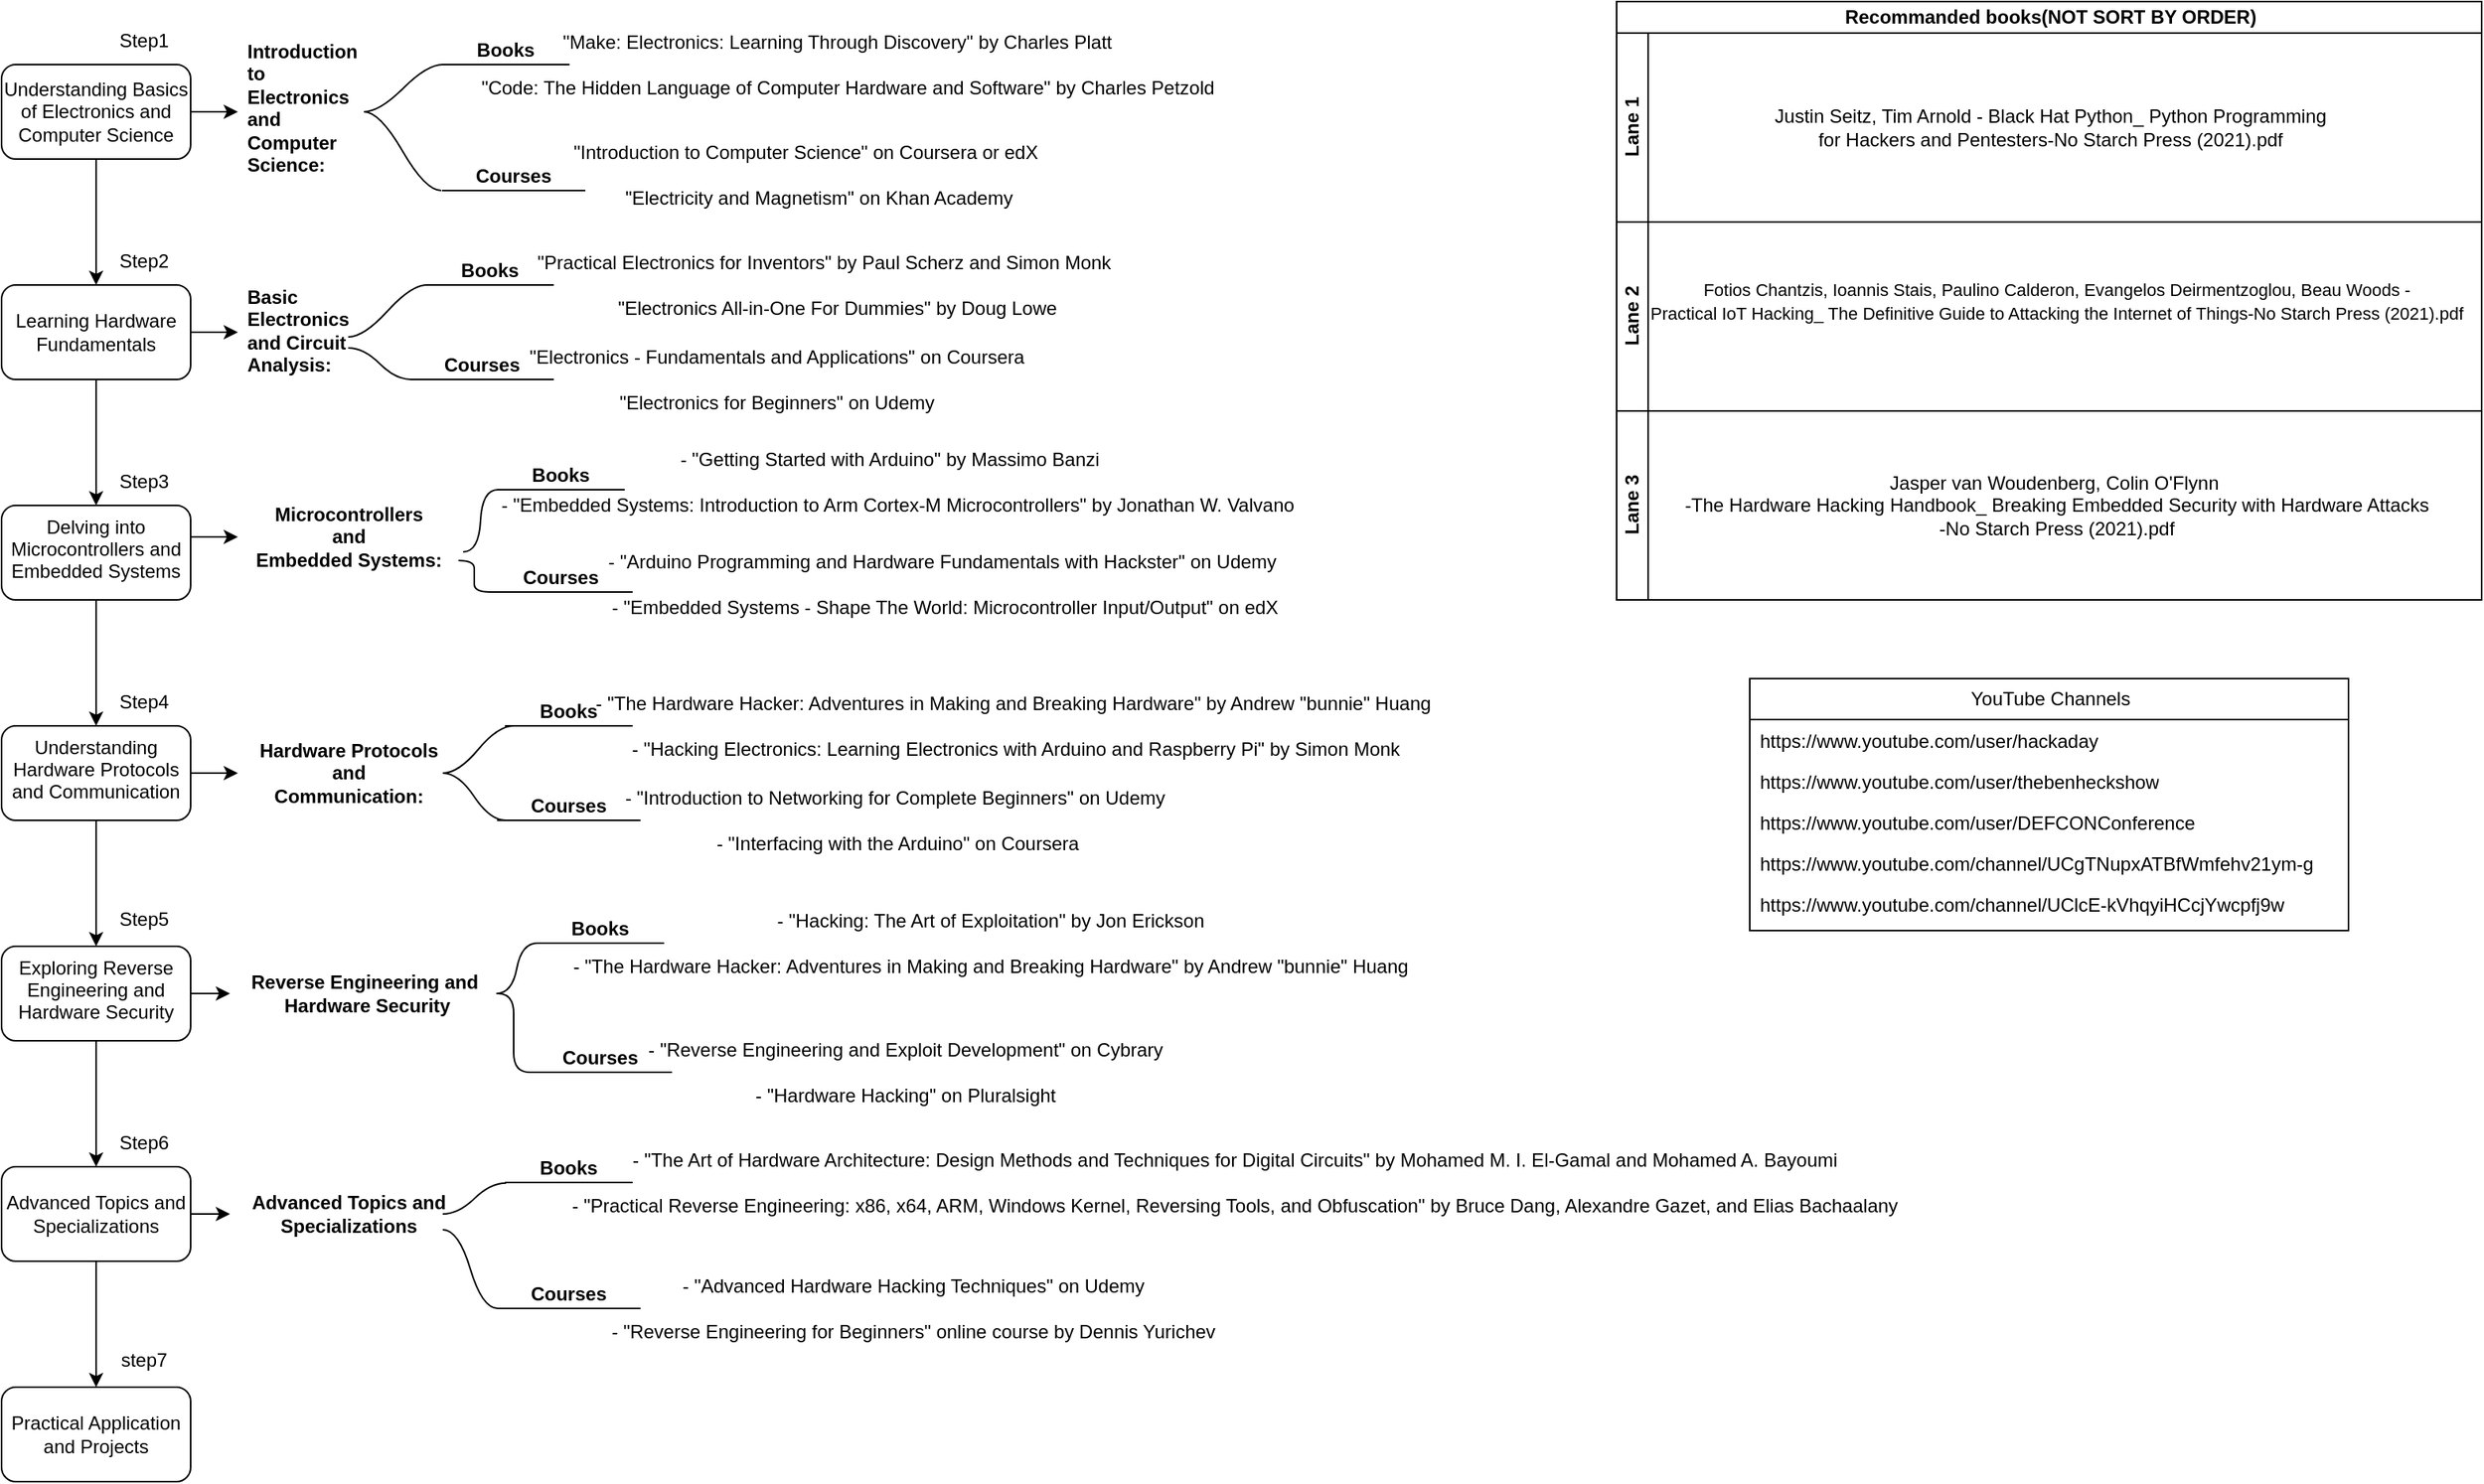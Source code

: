 <mxfile version="23.1.5" type="github">
  <diagram id="C5RBs43oDa-KdzZeNtuy" name="Page-1">
    <mxGraphModel dx="1468" dy="1017" grid="1" gridSize="10" guides="1" tooltips="1" connect="1" arrows="1" fold="1" page="1" pageScale="1" pageWidth="827" pageHeight="1169" math="0" shadow="0">
      <root>
        <mxCell id="WIyWlLk6GJQsqaUBKTNV-0" />
        <mxCell id="WIyWlLk6GJQsqaUBKTNV-1" parent="WIyWlLk6GJQsqaUBKTNV-0" />
        <mxCell id="RsLkAAkYW9kebtacKjIs-4" value="" style="edgeStyle=orthogonalEdgeStyle;rounded=0;orthogonalLoop=1;jettySize=auto;html=1;" edge="1" parent="WIyWlLk6GJQsqaUBKTNV-1" source="RsLkAAkYW9kebtacKjIs-1" target="RsLkAAkYW9kebtacKjIs-3">
          <mxGeometry relative="1" as="geometry" />
        </mxCell>
        <mxCell id="RsLkAAkYW9kebtacKjIs-41" value="" style="edgeStyle=orthogonalEdgeStyle;rounded=0;orthogonalLoop=1;jettySize=auto;html=1;" edge="1" parent="WIyWlLk6GJQsqaUBKTNV-1" source="RsLkAAkYW9kebtacKjIs-1" target="RsLkAAkYW9kebtacKjIs-40">
          <mxGeometry relative="1" as="geometry" />
        </mxCell>
        <mxCell id="RsLkAAkYW9kebtacKjIs-1" value="Understanding Basics of Electronics and Computer Science" style="rounded=1;whiteSpace=wrap;html=1;" vertex="1" parent="WIyWlLk6GJQsqaUBKTNV-1">
          <mxGeometry x="80" y="40" width="120" height="60" as="geometry" />
        </mxCell>
        <mxCell id="RsLkAAkYW9kebtacKjIs-2" value="Step1" style="text;html=1;align=center;verticalAlign=middle;resizable=0;points=[];autosize=1;strokeColor=none;fillColor=none;" vertex="1" parent="WIyWlLk6GJQsqaUBKTNV-1">
          <mxGeometry x="145" y="10" width="50" height="30" as="geometry" />
        </mxCell>
        <mxCell id="RsLkAAkYW9kebtacKjIs-7" value="" style="edgeStyle=orthogonalEdgeStyle;rounded=0;orthogonalLoop=1;jettySize=auto;html=1;" edge="1" parent="WIyWlLk6GJQsqaUBKTNV-1" source="RsLkAAkYW9kebtacKjIs-3" target="RsLkAAkYW9kebtacKjIs-6">
          <mxGeometry relative="1" as="geometry" />
        </mxCell>
        <mxCell id="RsLkAAkYW9kebtacKjIs-52" value="" style="edgeStyle=orthogonalEdgeStyle;rounded=0;orthogonalLoop=1;jettySize=auto;html=1;" edge="1" parent="WIyWlLk6GJQsqaUBKTNV-1" source="RsLkAAkYW9kebtacKjIs-3" target="RsLkAAkYW9kebtacKjIs-51">
          <mxGeometry relative="1" as="geometry" />
        </mxCell>
        <mxCell id="RsLkAAkYW9kebtacKjIs-3" value="Learning Hardware Fundamentals" style="whiteSpace=wrap;html=1;rounded=1;" vertex="1" parent="WIyWlLk6GJQsqaUBKTNV-1">
          <mxGeometry x="80" y="180" width="120" height="60" as="geometry" />
        </mxCell>
        <mxCell id="RsLkAAkYW9kebtacKjIs-5" value="Step2" style="text;html=1;align=center;verticalAlign=middle;resizable=0;points=[];autosize=1;strokeColor=none;fillColor=none;" vertex="1" parent="WIyWlLk6GJQsqaUBKTNV-1">
          <mxGeometry x="145" y="150" width="50" height="30" as="geometry" />
        </mxCell>
        <mxCell id="RsLkAAkYW9kebtacKjIs-10" value="" style="edgeStyle=orthogonalEdgeStyle;rounded=0;orthogonalLoop=1;jettySize=auto;html=1;" edge="1" parent="WIyWlLk6GJQsqaUBKTNV-1" source="RsLkAAkYW9kebtacKjIs-6" target="RsLkAAkYW9kebtacKjIs-9">
          <mxGeometry relative="1" as="geometry" />
        </mxCell>
        <mxCell id="RsLkAAkYW9kebtacKjIs-62" value="" style="edgeStyle=orthogonalEdgeStyle;rounded=0;orthogonalLoop=1;jettySize=auto;html=1;" edge="1" parent="WIyWlLk6GJQsqaUBKTNV-1" source="RsLkAAkYW9kebtacKjIs-6" target="RsLkAAkYW9kebtacKjIs-61">
          <mxGeometry relative="1" as="geometry">
            <Array as="points">
              <mxPoint x="210" y="340" />
              <mxPoint x="210" y="340" />
            </Array>
          </mxGeometry>
        </mxCell>
        <mxCell id="RsLkAAkYW9kebtacKjIs-6" value="&lt;br&gt;Delving into Microcontrollers and Embedded Systems&lt;p style=&quot;margin: 0px; font-variant-numeric: normal; font-variant-east-asian: normal; font-variant-alternates: normal; font-kerning: auto; font-optical-sizing: auto; font-feature-settings: normal; font-variation-settings: normal; font-variant-position: normal; font-stretch: normal; font-size: 13px; line-height: normal; font-family: &amp;quot;Helvetica Neue&amp;quot;; color: rgb(255, 255, 255); min-height: 15px; text-align: start;&quot; class=&quot;p2&quot;&gt;&lt;br&gt;&lt;/p&gt;" style="whiteSpace=wrap;html=1;rounded=1;" vertex="1" parent="WIyWlLk6GJQsqaUBKTNV-1">
          <mxGeometry x="80" y="320" width="120" height="60" as="geometry" />
        </mxCell>
        <mxCell id="RsLkAAkYW9kebtacKjIs-8" value="Step3" style="text;html=1;align=center;verticalAlign=middle;resizable=0;points=[];autosize=1;strokeColor=none;fillColor=none;" vertex="1" parent="WIyWlLk6GJQsqaUBKTNV-1">
          <mxGeometry x="145" y="290" width="50" height="30" as="geometry" />
        </mxCell>
        <mxCell id="RsLkAAkYW9kebtacKjIs-13" value="" style="edgeStyle=orthogonalEdgeStyle;rounded=0;orthogonalLoop=1;jettySize=auto;html=1;" edge="1" parent="WIyWlLk6GJQsqaUBKTNV-1" source="RsLkAAkYW9kebtacKjIs-9" target="RsLkAAkYW9kebtacKjIs-12">
          <mxGeometry relative="1" as="geometry" />
        </mxCell>
        <mxCell id="RsLkAAkYW9kebtacKjIs-71" value="" style="edgeStyle=orthogonalEdgeStyle;rounded=0;orthogonalLoop=1;jettySize=auto;html=1;" edge="1" parent="WIyWlLk6GJQsqaUBKTNV-1" source="RsLkAAkYW9kebtacKjIs-9" target="RsLkAAkYW9kebtacKjIs-69">
          <mxGeometry relative="1" as="geometry" />
        </mxCell>
        <mxCell id="RsLkAAkYW9kebtacKjIs-9" value="&lt;br&gt;Understanding Hardware Protocols and Communication&lt;p style=&quot;margin: 0px; font-variant-numeric: normal; font-variant-east-asian: normal; font-variant-alternates: normal; font-kerning: auto; font-optical-sizing: auto; font-feature-settings: normal; font-variation-settings: normal; font-variant-position: normal; font-stretch: normal; font-size: 13px; line-height: normal; font-family: &amp;quot;Helvetica Neue&amp;quot;; color: rgb(255, 255, 255); min-height: 15px; text-align: start;&quot; class=&quot;p2&quot;&gt;&lt;br&gt;&lt;/p&gt;" style="whiteSpace=wrap;html=1;rounded=1;" vertex="1" parent="WIyWlLk6GJQsqaUBKTNV-1">
          <mxGeometry x="80" y="460" width="120" height="60" as="geometry" />
        </mxCell>
        <mxCell id="RsLkAAkYW9kebtacKjIs-11" value="Step4" style="text;html=1;align=center;verticalAlign=middle;resizable=0;points=[];autosize=1;strokeColor=none;fillColor=none;" vertex="1" parent="WIyWlLk6GJQsqaUBKTNV-1">
          <mxGeometry x="145" y="430" width="50" height="30" as="geometry" />
        </mxCell>
        <mxCell id="RsLkAAkYW9kebtacKjIs-16" value="" style="edgeStyle=orthogonalEdgeStyle;rounded=0;orthogonalLoop=1;jettySize=auto;html=1;" edge="1" parent="WIyWlLk6GJQsqaUBKTNV-1" source="RsLkAAkYW9kebtacKjIs-12" target="RsLkAAkYW9kebtacKjIs-15">
          <mxGeometry relative="1" as="geometry" />
        </mxCell>
        <mxCell id="RsLkAAkYW9kebtacKjIs-79" value="" style="edgeStyle=orthogonalEdgeStyle;rounded=0;orthogonalLoop=1;jettySize=auto;html=1;" edge="1" parent="WIyWlLk6GJQsqaUBKTNV-1" source="RsLkAAkYW9kebtacKjIs-12" target="RsLkAAkYW9kebtacKjIs-78">
          <mxGeometry relative="1" as="geometry" />
        </mxCell>
        <mxCell id="RsLkAAkYW9kebtacKjIs-12" value="&lt;br&gt;Exploring Reverse Engineering and Hardware Security&lt;p style=&quot;margin: 0px; font-variant-numeric: normal; font-variant-east-asian: normal; font-variant-alternates: normal; font-kerning: auto; font-optical-sizing: auto; font-feature-settings: normal; font-variation-settings: normal; font-variant-position: normal; font-stretch: normal; font-size: 13px; line-height: normal; font-family: &amp;quot;Helvetica Neue&amp;quot;; color: rgb(255, 255, 255); min-height: 15px; text-align: start;&quot; class=&quot;p2&quot;&gt;&lt;br&gt;&lt;/p&gt;" style="whiteSpace=wrap;html=1;rounded=1;" vertex="1" parent="WIyWlLk6GJQsqaUBKTNV-1">
          <mxGeometry x="80" y="600" width="120" height="60" as="geometry" />
        </mxCell>
        <mxCell id="RsLkAAkYW9kebtacKjIs-14" value="Step5" style="text;html=1;align=center;verticalAlign=middle;resizable=0;points=[];autosize=1;strokeColor=none;fillColor=none;" vertex="1" parent="WIyWlLk6GJQsqaUBKTNV-1">
          <mxGeometry x="145" y="568" width="50" height="30" as="geometry" />
        </mxCell>
        <mxCell id="RsLkAAkYW9kebtacKjIs-19" value="" style="edgeStyle=orthogonalEdgeStyle;rounded=0;orthogonalLoop=1;jettySize=auto;html=1;" edge="1" parent="WIyWlLk6GJQsqaUBKTNV-1" source="RsLkAAkYW9kebtacKjIs-15" target="RsLkAAkYW9kebtacKjIs-18">
          <mxGeometry relative="1" as="geometry" />
        </mxCell>
        <mxCell id="RsLkAAkYW9kebtacKjIs-87" value="" style="edgeStyle=orthogonalEdgeStyle;rounded=0;orthogonalLoop=1;jettySize=auto;html=1;" edge="1" parent="WIyWlLk6GJQsqaUBKTNV-1" source="RsLkAAkYW9kebtacKjIs-15" target="RsLkAAkYW9kebtacKjIs-86">
          <mxGeometry relative="1" as="geometry" />
        </mxCell>
        <mxCell id="RsLkAAkYW9kebtacKjIs-15" value="Advanced Topics and Specializations" style="whiteSpace=wrap;html=1;rounded=1;" vertex="1" parent="WIyWlLk6GJQsqaUBKTNV-1">
          <mxGeometry x="80" y="740" width="120" height="60" as="geometry" />
        </mxCell>
        <mxCell id="RsLkAAkYW9kebtacKjIs-17" value="Step6" style="text;html=1;align=center;verticalAlign=middle;resizable=0;points=[];autosize=1;strokeColor=none;fillColor=none;" vertex="1" parent="WIyWlLk6GJQsqaUBKTNV-1">
          <mxGeometry x="145" y="710" width="50" height="30" as="geometry" />
        </mxCell>
        <mxCell id="RsLkAAkYW9kebtacKjIs-18" value="Practical Application and Projects" style="whiteSpace=wrap;html=1;rounded=1;" vertex="1" parent="WIyWlLk6GJQsqaUBKTNV-1">
          <mxGeometry x="80" y="880" width="120" height="60" as="geometry" />
        </mxCell>
        <mxCell id="RsLkAAkYW9kebtacKjIs-20" value="step7" style="text;html=1;align=center;verticalAlign=middle;resizable=0;points=[];autosize=1;strokeColor=none;fillColor=none;" vertex="1" parent="WIyWlLk6GJQsqaUBKTNV-1">
          <mxGeometry x="145" y="848" width="50" height="30" as="geometry" />
        </mxCell>
        <mxCell id="RsLkAAkYW9kebtacKjIs-40" value="&lt;b&gt;Introduction to Electronics and Computer Science:&lt;/b&gt;" style="text;strokeColor=none;fillColor=none;align=left;verticalAlign=top;spacingLeft=4;spacingRight=4;overflow=hidden;rotatable=0;points=[[0,0.5],[1,0.5]];portConstraint=eastwest;whiteSpace=wrap;html=1;" vertex="1" parent="WIyWlLk6GJQsqaUBKTNV-1">
          <mxGeometry x="230" y="17.5" width="80" height="105" as="geometry" />
        </mxCell>
        <mxCell id="RsLkAAkYW9kebtacKjIs-45" value="&lt;b&gt;Books&lt;/b&gt;" style="whiteSpace=wrap;html=1;shape=partialRectangle;top=0;left=0;bottom=1;right=0;points=[[0,1],[1,1]];fillColor=none;align=center;verticalAlign=bottom;routingCenterY=0.5;snapToPoint=1;recursiveResize=0;autosize=1;treeFolding=1;treeMoving=1;newEdgeStyle={&quot;edgeStyle&quot;:&quot;entityRelationEdgeStyle&quot;,&quot;startArrow&quot;:&quot;none&quot;,&quot;endArrow&quot;:&quot;none&quot;,&quot;segment&quot;:10,&quot;curved&quot;:1,&quot;sourcePerimeterSpacing&quot;:0,&quot;targetPerimeterSpacing&quot;:0};" vertex="1" parent="WIyWlLk6GJQsqaUBKTNV-1">
          <mxGeometry x="360" y="10" width="80" height="30" as="geometry" />
        </mxCell>
        <mxCell id="RsLkAAkYW9kebtacKjIs-46" value="" style="edgeStyle=entityRelationEdgeStyle;startArrow=none;endArrow=none;segment=10;curved=1;sourcePerimeterSpacing=0;targetPerimeterSpacing=0;rounded=0;entryX=0;entryY=1;entryDx=0;entryDy=0;" edge="1" target="RsLkAAkYW9kebtacKjIs-45" parent="WIyWlLk6GJQsqaUBKTNV-1">
          <mxGeometry relative="1" as="geometry">
            <mxPoint x="310" y="70" as="sourcePoint" />
            <mxPoint x="350" y="50" as="targetPoint" />
          </mxGeometry>
        </mxCell>
        <mxCell id="RsLkAAkYW9kebtacKjIs-47" value="&quot;Make: Electronics: Learning Through Discovery&quot; by Charles Platt&lt;br&gt;&lt;br&gt;&lt;span class=&quot;Apple-converted-space&quot;&gt;&amp;nbsp;&amp;nbsp; &amp;nbsp;&lt;/span&gt;&quot;Code: The Hidden Language of Computer Hardware and Software&quot; by Charles Petzold" style="text;html=1;align=center;verticalAlign=middle;resizable=0;points=[];autosize=1;strokeColor=none;fillColor=none;" vertex="1" parent="WIyWlLk6GJQsqaUBKTNV-1">
          <mxGeometry x="360" y="10" width="500" height="60" as="geometry" />
        </mxCell>
        <mxCell id="RsLkAAkYW9kebtacKjIs-48" value="&lt;b&gt;Courses&lt;/b&gt;" style="whiteSpace=wrap;html=1;shape=partialRectangle;top=0;left=0;bottom=1;right=0;points=[[0,1],[1,1]];fillColor=none;align=center;verticalAlign=bottom;routingCenterY=0.5;snapToPoint=1;recursiveResize=0;autosize=1;treeFolding=1;treeMoving=1;newEdgeStyle={&quot;edgeStyle&quot;:&quot;entityRelationEdgeStyle&quot;,&quot;startArrow&quot;:&quot;none&quot;,&quot;endArrow&quot;:&quot;none&quot;,&quot;segment&quot;:10,&quot;curved&quot;:1,&quot;sourcePerimeterSpacing&quot;:0,&quot;targetPerimeterSpacing&quot;:0};" vertex="1" parent="WIyWlLk6GJQsqaUBKTNV-1">
          <mxGeometry x="360" y="90" width="90" height="30" as="geometry" />
        </mxCell>
        <mxCell id="RsLkAAkYW9kebtacKjIs-49" value="" style="edgeStyle=entityRelationEdgeStyle;startArrow=none;endArrow=none;segment=10;curved=1;sourcePerimeterSpacing=0;targetPerimeterSpacing=0;rounded=0;" edge="1" parent="WIyWlLk6GJQsqaUBKTNV-1">
          <mxGeometry relative="1" as="geometry">
            <mxPoint x="310" y="70" as="sourcePoint" />
            <mxPoint x="359" y="120" as="targetPoint" />
            <Array as="points">
              <mxPoint x="320" y="170" />
              <mxPoint x="310" y="200" />
              <mxPoint x="310" y="220" />
            </Array>
          </mxGeometry>
        </mxCell>
        <mxCell id="RsLkAAkYW9kebtacKjIs-50" value="&quot;Introduction to Computer Science&quot; on Coursera or edX&lt;br&gt;&lt;br&gt;&amp;nbsp; &amp;nbsp; &amp;nbsp;&quot;Electricity and Magnetism&quot; on Khan Academy" style="text;html=1;align=center;verticalAlign=middle;resizable=0;points=[];autosize=1;strokeColor=none;fillColor=none;" vertex="1" parent="WIyWlLk6GJQsqaUBKTNV-1">
          <mxGeometry x="430" y="80" width="320" height="60" as="geometry" />
        </mxCell>
        <mxCell id="RsLkAAkYW9kebtacKjIs-51" value="&lt;b&gt;Basic Electronics and Circuit Analysis:&lt;/b&gt;" style="text;strokeColor=none;fillColor=none;align=left;verticalAlign=top;spacingLeft=4;spacingRight=4;overflow=hidden;rotatable=0;points=[[0,0.5],[1,0.5]];portConstraint=eastwest;whiteSpace=wrap;html=1;" vertex="1" parent="WIyWlLk6GJQsqaUBKTNV-1">
          <mxGeometry x="230" y="173.5" width="80" height="73" as="geometry" />
        </mxCell>
        <mxCell id="RsLkAAkYW9kebtacKjIs-53" value="&lt;b style=&quot;border-color: var(--border-color);&quot;&gt;Books&lt;/b&gt;" style="whiteSpace=wrap;html=1;shape=partialRectangle;top=0;left=0;bottom=1;right=0;points=[[0,1],[1,1]];fillColor=none;align=center;verticalAlign=bottom;routingCenterY=0.5;snapToPoint=1;recursiveResize=0;autosize=1;treeFolding=1;treeMoving=1;newEdgeStyle={&quot;edgeStyle&quot;:&quot;entityRelationEdgeStyle&quot;,&quot;startArrow&quot;:&quot;none&quot;,&quot;endArrow&quot;:&quot;none&quot;,&quot;segment&quot;:10,&quot;curved&quot;:1,&quot;sourcePerimeterSpacing&quot;:0,&quot;targetPerimeterSpacing&quot;:0};" vertex="1" parent="WIyWlLk6GJQsqaUBKTNV-1">
          <mxGeometry x="350" y="150" width="80" height="30" as="geometry" />
        </mxCell>
        <mxCell id="RsLkAAkYW9kebtacKjIs-54" value="" style="edgeStyle=entityRelationEdgeStyle;startArrow=none;endArrow=none;segment=10;curved=1;sourcePerimeterSpacing=0;targetPerimeterSpacing=0;rounded=0;entryX=0;entryY=1;entryDx=0;entryDy=0;" edge="1" target="RsLkAAkYW9kebtacKjIs-53" parent="WIyWlLk6GJQsqaUBKTNV-1">
          <mxGeometry relative="1" as="geometry">
            <mxPoint x="300" y="213" as="sourcePoint" />
            <mxPoint x="320" y="100" as="targetPoint" />
          </mxGeometry>
        </mxCell>
        <mxCell id="RsLkAAkYW9kebtacKjIs-55" value="&amp;nbsp;&quot;Practical Electronics for Inventors&quot; by Paul Scherz and Simon Monk&lt;br&gt;&lt;br&gt;&lt;span class=&quot;Apple-converted-space&quot;&gt;&amp;nbsp;&amp;nbsp; &amp;nbsp; &lt;/span&gt;&amp;nbsp;&quot;Electronics All-in-One For Dummies&quot; by Doug Lowe" style="text;html=1;align=center;verticalAlign=middle;resizable=0;points=[];autosize=1;strokeColor=none;fillColor=none;" vertex="1" parent="WIyWlLk6GJQsqaUBKTNV-1">
          <mxGeometry x="405" y="150" width="390" height="60" as="geometry" />
        </mxCell>
        <mxCell id="RsLkAAkYW9kebtacKjIs-56" value="&lt;b&gt;Courses&lt;/b&gt;" style="whiteSpace=wrap;html=1;shape=partialRectangle;top=0;left=0;bottom=1;right=0;points=[[0,1],[1,1]];fillColor=none;align=center;verticalAlign=bottom;routingCenterY=0.5;snapToPoint=1;recursiveResize=0;autosize=1;treeFolding=1;treeMoving=1;newEdgeStyle={&quot;edgeStyle&quot;:&quot;entityRelationEdgeStyle&quot;,&quot;startArrow&quot;:&quot;none&quot;,&quot;endArrow&quot;:&quot;none&quot;,&quot;segment&quot;:10,&quot;curved&quot;:1,&quot;sourcePerimeterSpacing&quot;:0,&quot;targetPerimeterSpacing&quot;:0};" vertex="1" parent="WIyWlLk6GJQsqaUBKTNV-1">
          <mxGeometry x="340" y="210" width="90" height="30" as="geometry" />
        </mxCell>
        <mxCell id="RsLkAAkYW9kebtacKjIs-57" value="" style="edgeStyle=entityRelationEdgeStyle;startArrow=none;endArrow=none;segment=10;curved=1;sourcePerimeterSpacing=0;targetPerimeterSpacing=0;rounded=0;" edge="1" target="RsLkAAkYW9kebtacKjIs-56" parent="WIyWlLk6GJQsqaUBKTNV-1">
          <mxGeometry relative="1" as="geometry">
            <mxPoint x="300" y="220" as="sourcePoint" />
          </mxGeometry>
        </mxCell>
        <mxCell id="RsLkAAkYW9kebtacKjIs-58" value="&amp;nbsp; &amp;nbsp; &quot;Electronics - Fundamentals and Applications&quot; on Coursera&lt;br&gt;&lt;br&gt;&lt;span class=&quot;Apple-converted-space&quot;&gt;&amp;nbsp;&amp;nbsp; &amp;nbsp;&lt;/span&gt;&quot;Electronics for Beginners&quot; on Udemy" style="text;html=1;align=center;verticalAlign=middle;resizable=0;points=[];autosize=1;strokeColor=none;fillColor=none;" vertex="1" parent="WIyWlLk6GJQsqaUBKTNV-1">
          <mxGeometry x="390" y="210" width="350" height="60" as="geometry" />
        </mxCell>
        <mxCell id="RsLkAAkYW9kebtacKjIs-61" value="&lt;b&gt;Microcontrollers &lt;br&gt;and &lt;br&gt;Embedded Systems:&lt;/b&gt;" style="text;html=1;align=center;verticalAlign=middle;resizable=0;points=[];autosize=1;strokeColor=none;fillColor=none;" vertex="1" parent="WIyWlLk6GJQsqaUBKTNV-1">
          <mxGeometry x="230" y="310" width="140" height="60" as="geometry" />
        </mxCell>
        <mxCell id="RsLkAAkYW9kebtacKjIs-63" value="&lt;b style=&quot;border-color: var(--border-color);&quot;&gt;Books&lt;/b&gt;" style="whiteSpace=wrap;html=1;shape=partialRectangle;top=0;left=0;bottom=1;right=0;points=[[0,1],[1,1]];fillColor=none;align=center;verticalAlign=bottom;routingCenterY=0.5;snapToPoint=1;recursiveResize=0;autosize=1;treeFolding=1;treeMoving=1;newEdgeStyle={&quot;edgeStyle&quot;:&quot;entityRelationEdgeStyle&quot;,&quot;startArrow&quot;:&quot;none&quot;,&quot;endArrow&quot;:&quot;none&quot;,&quot;segment&quot;:10,&quot;curved&quot;:1,&quot;sourcePerimeterSpacing&quot;:0,&quot;targetPerimeterSpacing&quot;:0};" vertex="1" parent="WIyWlLk6GJQsqaUBKTNV-1">
          <mxGeometry x="395" y="280" width="80" height="30" as="geometry" />
        </mxCell>
        <mxCell id="RsLkAAkYW9kebtacKjIs-64" value="" style="edgeStyle=entityRelationEdgeStyle;startArrow=none;endArrow=none;segment=10;curved=1;sourcePerimeterSpacing=0;targetPerimeterSpacing=0;rounded=0;exitX=1.021;exitY=0.658;exitDx=0;exitDy=0;exitPerimeter=0;" edge="1" target="RsLkAAkYW9kebtacKjIs-63" parent="WIyWlLk6GJQsqaUBKTNV-1" source="RsLkAAkYW9kebtacKjIs-61">
          <mxGeometry relative="1" as="geometry">
            <mxPoint x="380" y="360" as="sourcePoint" />
            <Array as="points">
              <mxPoint x="360" y="360" />
            </Array>
          </mxGeometry>
        </mxCell>
        <mxCell id="RsLkAAkYW9kebtacKjIs-65" value="&amp;nbsp;&amp;nbsp;- &quot;Getting Started with Arduino&quot; by Massimo Banzi&lt;br&gt;&lt;br&gt;&lt;span class=&quot;Apple-converted-space&quot;&gt;&amp;nbsp;&amp;nbsp; &amp;nbsp; &lt;/span&gt;- &quot;Embedded Systems: Introduction to Arm Cortex-M Microcontrollers&quot; by Jonathan W. Valvano" style="text;html=1;align=center;verticalAlign=middle;resizable=0;points=[];autosize=1;strokeColor=none;fillColor=none;" vertex="1" parent="WIyWlLk6GJQsqaUBKTNV-1">
          <mxGeometry x="370" y="275" width="540" height="60" as="geometry" />
        </mxCell>
        <mxCell id="RsLkAAkYW9kebtacKjIs-66" value="&lt;b style=&quot;border-color: var(--border-color);&quot;&gt;Courses&lt;/b&gt;" style="whiteSpace=wrap;html=1;shape=partialRectangle;top=0;left=0;bottom=1;right=0;points=[[0,1],[1,1]];fillColor=none;align=center;verticalAlign=bottom;routingCenterY=0.5;snapToPoint=1;recursiveResize=0;autosize=1;treeFolding=1;treeMoving=1;newEdgeStyle={&quot;edgeStyle&quot;:&quot;entityRelationEdgeStyle&quot;,&quot;startArrow&quot;:&quot;none&quot;,&quot;endArrow&quot;:&quot;none&quot;,&quot;segment&quot;:10,&quot;curved&quot;:1,&quot;sourcePerimeterSpacing&quot;:0,&quot;targetPerimeterSpacing&quot;:0};" vertex="1" parent="WIyWlLk6GJQsqaUBKTNV-1">
          <mxGeometry x="390" y="345" width="90" height="30" as="geometry" />
        </mxCell>
        <mxCell id="RsLkAAkYW9kebtacKjIs-67" value="" style="edgeStyle=entityRelationEdgeStyle;startArrow=none;endArrow=none;segment=10;curved=1;sourcePerimeterSpacing=0;targetPerimeterSpacing=0;rounded=0;entryX=0;entryY=1;entryDx=0;entryDy=0;" edge="1" parent="WIyWlLk6GJQsqaUBKTNV-1">
          <mxGeometry relative="1" as="geometry">
            <mxPoint x="370" y="355" as="sourcePoint" />
            <mxPoint x="390" y="375" as="targetPoint" />
            <Array as="points">
              <mxPoint x="375" y="345" />
              <mxPoint x="385" y="385" />
              <mxPoint x="385" y="375" />
            </Array>
          </mxGeometry>
        </mxCell>
        <mxCell id="RsLkAAkYW9kebtacKjIs-68" value="&amp;nbsp; &amp;nbsp;&amp;nbsp;- &quot;Arduino Programming and Hardware Fundamentals with Hackster&quot; on Udemy&lt;br&gt;&lt;br&gt;&lt;span class=&quot;Apple-converted-space&quot;&gt;&amp;nbsp;&amp;nbsp; &amp;nbsp; &lt;/span&gt;- &quot;Embedded Systems - Shape The World: Microcontroller Input/Output&quot; on edX" style="text;html=1;align=center;verticalAlign=middle;resizable=0;points=[];autosize=1;strokeColor=none;fillColor=none;" vertex="1" parent="WIyWlLk6GJQsqaUBKTNV-1">
          <mxGeometry x="440" y="340" width="460" height="60" as="geometry" />
        </mxCell>
        <mxCell id="RsLkAAkYW9kebtacKjIs-69" value="&lt;b&gt;Hardware Protocols &lt;br&gt;and &lt;br&gt;Communication:&lt;/b&gt;" style="text;html=1;align=center;verticalAlign=middle;resizable=0;points=[];autosize=1;strokeColor=none;fillColor=none;" vertex="1" parent="WIyWlLk6GJQsqaUBKTNV-1">
          <mxGeometry x="230" y="460" width="140" height="60" as="geometry" />
        </mxCell>
        <mxCell id="RsLkAAkYW9kebtacKjIs-72" value="&lt;b&gt;Books&lt;/b&gt;" style="whiteSpace=wrap;html=1;shape=partialRectangle;top=0;left=0;bottom=1;right=0;points=[[0,1],[1,1]];fillColor=none;align=center;verticalAlign=bottom;routingCenterY=0.5;snapToPoint=1;recursiveResize=0;autosize=1;treeFolding=1;treeMoving=1;newEdgeStyle={&quot;edgeStyle&quot;:&quot;entityRelationEdgeStyle&quot;,&quot;startArrow&quot;:&quot;none&quot;,&quot;endArrow&quot;:&quot;none&quot;,&quot;segment&quot;:10,&quot;curved&quot;:1,&quot;sourcePerimeterSpacing&quot;:0,&quot;targetPerimeterSpacing&quot;:0};" vertex="1" parent="WIyWlLk6GJQsqaUBKTNV-1">
          <mxGeometry x="400" y="430" width="80" height="30" as="geometry" />
        </mxCell>
        <mxCell id="RsLkAAkYW9kebtacKjIs-73" value="" style="edgeStyle=entityRelationEdgeStyle;startArrow=none;endArrow=none;segment=10;curved=1;sourcePerimeterSpacing=0;targetPerimeterSpacing=0;rounded=0;" edge="1" parent="WIyWlLk6GJQsqaUBKTNV-1">
          <mxGeometry relative="1" as="geometry">
            <mxPoint x="360" y="490" as="sourcePoint" />
            <mxPoint x="405" y="460" as="targetPoint" />
          </mxGeometry>
        </mxCell>
        <mxCell id="RsLkAAkYW9kebtacKjIs-74" value="&amp;nbsp; &amp;nbsp;&amp;nbsp;- &quot;The Hardware Hacker: Adventures in Making and Breaking Hardware&quot; by Andrew &quot;bunnie&quot; Huang&lt;br&gt;&lt;span class=&quot;Apple-converted-space&quot;&gt;&lt;br&gt;&amp;nbsp; &amp;nbsp; &amp;nbsp;&lt;/span&gt;- &quot;Hacking Electronics: Learning Electronics with Arduino and Raspberry Pi&quot; by Simon Monk" style="text;html=1;align=center;verticalAlign=middle;resizable=0;points=[];autosize=1;strokeColor=none;fillColor=none;" vertex="1" parent="WIyWlLk6GJQsqaUBKTNV-1">
          <mxGeometry x="430" y="430" width="570" height="60" as="geometry" />
        </mxCell>
        <mxCell id="RsLkAAkYW9kebtacKjIs-75" value="&lt;b&gt;Courses&lt;/b&gt;" style="whiteSpace=wrap;html=1;shape=partialRectangle;top=0;left=0;bottom=1;right=0;points=[[0,1],[1,1]];fillColor=none;align=center;verticalAlign=bottom;routingCenterY=0.5;snapToPoint=1;recursiveResize=0;autosize=1;treeFolding=1;treeMoving=1;newEdgeStyle={&quot;edgeStyle&quot;:&quot;entityRelationEdgeStyle&quot;,&quot;startArrow&quot;:&quot;none&quot;,&quot;endArrow&quot;:&quot;none&quot;,&quot;segment&quot;:10,&quot;curved&quot;:1,&quot;sourcePerimeterSpacing&quot;:0,&quot;targetPerimeterSpacing&quot;:0};" vertex="1" parent="WIyWlLk6GJQsqaUBKTNV-1">
          <mxGeometry x="395" y="490" width="90" height="30" as="geometry" />
        </mxCell>
        <mxCell id="RsLkAAkYW9kebtacKjIs-76" value="" style="edgeStyle=entityRelationEdgeStyle;startArrow=none;endArrow=none;segment=10;curved=1;sourcePerimeterSpacing=0;targetPerimeterSpacing=0;rounded=0;" edge="1" parent="WIyWlLk6GJQsqaUBKTNV-1">
          <mxGeometry relative="1" as="geometry">
            <mxPoint x="360" y="490" as="sourcePoint" />
            <mxPoint x="400" y="520" as="targetPoint" />
          </mxGeometry>
        </mxCell>
        <mxCell id="RsLkAAkYW9kebtacKjIs-77" value="&amp;nbsp; &amp;nbsp;&amp;nbsp;- &quot;Introduction to Networking for Complete Beginners&quot; on Udemy&lt;br&gt;&lt;br&gt;&lt;span class=&quot;Apple-converted-space&quot;&gt;&amp;nbsp;&amp;nbsp; &amp;nbsp; &lt;/span&gt;- &quot;Interfacing with the Arduino&quot; on Coursera" style="text;html=1;align=center;verticalAlign=middle;resizable=0;points=[];autosize=1;strokeColor=none;fillColor=none;" vertex="1" parent="WIyWlLk6GJQsqaUBKTNV-1">
          <mxGeometry x="450" y="490" width="380" height="60" as="geometry" />
        </mxCell>
        <mxCell id="RsLkAAkYW9kebtacKjIs-78" value="&lt;b&gt;Reverse Engineering and&lt;br&gt;&amp;nbsp;Hardware Security&lt;/b&gt;" style="text;html=1;align=center;verticalAlign=middle;resizable=0;points=[];autosize=1;strokeColor=none;fillColor=none;" vertex="1" parent="WIyWlLk6GJQsqaUBKTNV-1">
          <mxGeometry x="225" y="610" width="170" height="40" as="geometry" />
        </mxCell>
        <mxCell id="RsLkAAkYW9kebtacKjIs-80" value="&lt;b&gt;Books&lt;/b&gt;" style="whiteSpace=wrap;html=1;shape=partialRectangle;top=0;left=0;bottom=1;right=0;points=[[0,1],[1,1]];fillColor=none;align=center;verticalAlign=bottom;routingCenterY=0.5;snapToPoint=1;recursiveResize=0;autosize=1;treeFolding=1;treeMoving=1;newEdgeStyle={&quot;edgeStyle&quot;:&quot;entityRelationEdgeStyle&quot;,&quot;startArrow&quot;:&quot;none&quot;,&quot;endArrow&quot;:&quot;none&quot;,&quot;segment&quot;:10,&quot;curved&quot;:1,&quot;sourcePerimeterSpacing&quot;:0,&quot;targetPerimeterSpacing&quot;:0};" vertex="1" parent="WIyWlLk6GJQsqaUBKTNV-1">
          <mxGeometry x="420" y="568" width="80" height="30" as="geometry" />
        </mxCell>
        <mxCell id="RsLkAAkYW9kebtacKjIs-81" value="" style="edgeStyle=entityRelationEdgeStyle;startArrow=none;endArrow=none;segment=10;curved=1;sourcePerimeterSpacing=0;targetPerimeterSpacing=0;rounded=0;entryX=0;entryY=1;entryDx=0;entryDy=0;" edge="1" target="RsLkAAkYW9kebtacKjIs-80" parent="WIyWlLk6GJQsqaUBKTNV-1">
          <mxGeometry relative="1" as="geometry">
            <mxPoint x="394" y="630" as="sourcePoint" />
            <mxPoint x="434" y="610" as="targetPoint" />
          </mxGeometry>
        </mxCell>
        <mxCell id="RsLkAAkYW9kebtacKjIs-82" value="&amp;nbsp; &amp;nbsp; &amp;nbsp;- &quot;Hacking: The Art of Exploitation&quot; by Jon Erickson&lt;br&gt;&lt;br&gt;&lt;span class=&quot;Apple-converted-space&quot;&gt;&amp;nbsp;&amp;nbsp; &amp;nbsp; &lt;/span&gt;- &quot;The Hardware Hacker: Adventures in Making and Breaking Hardware&quot; by Andrew &quot;bunnie&quot; Huang" style="text;html=1;align=center;verticalAlign=middle;resizable=0;points=[];autosize=1;strokeColor=none;fillColor=none;" vertex="1" parent="WIyWlLk6GJQsqaUBKTNV-1">
          <mxGeometry x="414" y="568" width="570" height="60" as="geometry" />
        </mxCell>
        <mxCell id="RsLkAAkYW9kebtacKjIs-83" value="&lt;b&gt;Courses&lt;/b&gt;" style="whiteSpace=wrap;html=1;shape=partialRectangle;top=0;left=0;bottom=1;right=0;points=[[0,1],[1,1]];fillColor=none;align=center;verticalAlign=bottom;routingCenterY=0.5;snapToPoint=1;recursiveResize=0;autosize=1;treeFolding=1;treeMoving=1;newEdgeStyle={&quot;edgeStyle&quot;:&quot;entityRelationEdgeStyle&quot;,&quot;startArrow&quot;:&quot;none&quot;,&quot;endArrow&quot;:&quot;none&quot;,&quot;segment&quot;:10,&quot;curved&quot;:1,&quot;sourcePerimeterSpacing&quot;:0,&quot;targetPerimeterSpacing&quot;:0};" vertex="1" parent="WIyWlLk6GJQsqaUBKTNV-1">
          <mxGeometry x="415" y="650" width="90" height="30" as="geometry" />
        </mxCell>
        <mxCell id="RsLkAAkYW9kebtacKjIs-84" value="" style="edgeStyle=entityRelationEdgeStyle;startArrow=none;endArrow=none;segment=10;curved=1;sourcePerimeterSpacing=0;targetPerimeterSpacing=0;rounded=0;" edge="1" target="RsLkAAkYW9kebtacKjIs-83" parent="WIyWlLk6GJQsqaUBKTNV-1" source="RsLkAAkYW9kebtacKjIs-78">
          <mxGeometry relative="1" as="geometry">
            <mxPoint x="385" y="720" as="sourcePoint" />
          </mxGeometry>
        </mxCell>
        <mxCell id="RsLkAAkYW9kebtacKjIs-85" value="&amp;nbsp; &amp;nbsp; &amp;nbsp;- &quot;Reverse Engineering and Exploit Development&quot; on Cybrary&lt;br&gt;&lt;br&gt;&lt;span class=&quot;Apple-converted-space&quot;&gt;&amp;nbsp;&amp;nbsp; &amp;nbsp; &lt;/span&gt;- &quot;Hardware Hacking&quot; on Pluralsight" style="text;html=1;align=center;verticalAlign=middle;resizable=0;points=[];autosize=1;strokeColor=none;fillColor=none;" vertex="1" parent="WIyWlLk6GJQsqaUBKTNV-1">
          <mxGeometry x="460" y="650" width="370" height="60" as="geometry" />
        </mxCell>
        <mxCell id="RsLkAAkYW9kebtacKjIs-86" value="&lt;b&gt;Advanced Topics and &lt;br&gt;Specializations&lt;/b&gt;" style="text;html=1;align=center;verticalAlign=middle;resizable=0;points=[];autosize=1;strokeColor=none;fillColor=none;" vertex="1" parent="WIyWlLk6GJQsqaUBKTNV-1">
          <mxGeometry x="225" y="750" width="150" height="40" as="geometry" />
        </mxCell>
        <mxCell id="RsLkAAkYW9kebtacKjIs-88" value="&lt;b&gt;Books&lt;/b&gt;" style="whiteSpace=wrap;html=1;shape=partialRectangle;top=0;left=0;bottom=1;right=0;points=[[0,1],[1,1]];fillColor=none;align=center;verticalAlign=bottom;routingCenterY=0.5;snapToPoint=1;recursiveResize=0;autosize=1;treeFolding=1;treeMoving=1;newEdgeStyle={&quot;edgeStyle&quot;:&quot;entityRelationEdgeStyle&quot;,&quot;startArrow&quot;:&quot;none&quot;,&quot;endArrow&quot;:&quot;none&quot;,&quot;segment&quot;:10,&quot;curved&quot;:1,&quot;sourcePerimeterSpacing&quot;:0,&quot;targetPerimeterSpacing&quot;:0};" vertex="1" parent="WIyWlLk6GJQsqaUBKTNV-1">
          <mxGeometry x="400" y="720" width="80" height="30" as="geometry" />
        </mxCell>
        <mxCell id="RsLkAAkYW9kebtacKjIs-89" value="" style="edgeStyle=entityRelationEdgeStyle;startArrow=none;endArrow=none;segment=10;curved=1;sourcePerimeterSpacing=0;targetPerimeterSpacing=0;rounded=0;" edge="1" parent="WIyWlLk6GJQsqaUBKTNV-1">
          <mxGeometry relative="1" as="geometry">
            <mxPoint x="360" y="770" as="sourcePoint" />
            <mxPoint x="400.211" y="750.368" as="targetPoint" />
          </mxGeometry>
        </mxCell>
        <mxCell id="RsLkAAkYW9kebtacKjIs-90" value="&amp;nbsp; &amp;nbsp; &amp;nbsp;- &quot;The Art of Hardware Architecture: Design Methods and Techniques for Digital Circuits&quot; by Mohamed M. I. El-Gamal and Mohamed A. Bayoumi&lt;br&gt;&lt;br&gt;&lt;span class=&quot;Apple-converted-space&quot;&gt;&amp;nbsp;&amp;nbsp; &amp;nbsp; &lt;/span&gt;- &quot;Practical Reverse Engineering: x86, x64, ARM, Windows Kernel, Reversing Tools, and Obfuscation&quot; by Bruce Dang, Alexandre Gazet, and Elias Bachaalany" style="text;html=1;align=center;verticalAlign=middle;resizable=0;points=[];autosize=1;strokeColor=none;fillColor=none;" vertex="1" parent="WIyWlLk6GJQsqaUBKTNV-1">
          <mxGeometry x="414" y="720" width="880" height="60" as="geometry" />
        </mxCell>
        <mxCell id="RsLkAAkYW9kebtacKjIs-91" value="&lt;b&gt;Courses&lt;/b&gt;" style="whiteSpace=wrap;html=1;shape=partialRectangle;top=0;left=0;bottom=1;right=0;points=[[0,1],[1,1]];fillColor=none;align=center;verticalAlign=bottom;routingCenterY=0.5;snapToPoint=1;recursiveResize=0;autosize=1;treeFolding=1;treeMoving=1;newEdgeStyle={&quot;edgeStyle&quot;:&quot;entityRelationEdgeStyle&quot;,&quot;startArrow&quot;:&quot;none&quot;,&quot;endArrow&quot;:&quot;none&quot;,&quot;segment&quot;:10,&quot;curved&quot;:1,&quot;sourcePerimeterSpacing&quot;:0,&quot;targetPerimeterSpacing&quot;:0};" vertex="1" parent="WIyWlLk6GJQsqaUBKTNV-1">
          <mxGeometry x="395" y="800" width="90" height="30" as="geometry" />
        </mxCell>
        <mxCell id="RsLkAAkYW9kebtacKjIs-92" value="" style="edgeStyle=entityRelationEdgeStyle;startArrow=none;endArrow=none;segment=10;curved=1;sourcePerimeterSpacing=0;targetPerimeterSpacing=0;rounded=0;exitX=0.9;exitY=0.75;exitDx=0;exitDy=0;exitPerimeter=0;" edge="1" target="RsLkAAkYW9kebtacKjIs-91" parent="WIyWlLk6GJQsqaUBKTNV-1" source="RsLkAAkYW9kebtacKjIs-86">
          <mxGeometry relative="1" as="geometry">
            <mxPoint x="360" y="860" as="sourcePoint" />
          </mxGeometry>
        </mxCell>
        <mxCell id="RsLkAAkYW9kebtacKjIs-93" value="&amp;nbsp; &amp;nbsp; &amp;nbsp;- &quot;Advanced Hardware Hacking Techniques&quot; on Udemy&lt;br&gt;&lt;br&gt;&lt;span class=&quot;Apple-converted-space&quot;&gt;&amp;nbsp;&amp;nbsp; &amp;nbsp; &lt;/span&gt;- &quot;Reverse Engineering for Beginners&quot; online course by Dennis Yurichev" style="text;html=1;align=center;verticalAlign=middle;resizable=0;points=[];autosize=1;strokeColor=none;fillColor=none;" vertex="1" parent="WIyWlLk6GJQsqaUBKTNV-1">
          <mxGeometry x="440" y="800" width="420" height="60" as="geometry" />
        </mxCell>
        <mxCell id="RsLkAAkYW9kebtacKjIs-98" value="Recommanded books(NOT SORT BY ORDER)" style="swimlane;childLayout=stackLayout;resizeParent=1;resizeParentMax=0;horizontal=1;startSize=20;horizontalStack=0;html=1;" vertex="1" parent="WIyWlLk6GJQsqaUBKTNV-1">
          <mxGeometry x="1105" width="549" height="380" as="geometry" />
        </mxCell>
        <mxCell id="RsLkAAkYW9kebtacKjIs-99" value="Lane 1" style="swimlane;startSize=20;horizontal=0;html=1;" vertex="1" parent="RsLkAAkYW9kebtacKjIs-98">
          <mxGeometry y="20" width="549" height="120" as="geometry" />
        </mxCell>
        <mxCell id="RsLkAAkYW9kebtacKjIs-103" value="Justin Seitz, Tim Arnold - Black Hat Python_ Python Programming &lt;br&gt;for Hackers and Pentesters-No Starch Press (2021).pdf" style="text;html=1;align=center;verticalAlign=middle;resizable=0;points=[];autosize=1;strokeColor=none;fillColor=none;" vertex="1" parent="RsLkAAkYW9kebtacKjIs-99">
          <mxGeometry x="89.5" y="40" width="370" height="40" as="geometry" />
        </mxCell>
        <mxCell id="RsLkAAkYW9kebtacKjIs-100" value="Lane 2" style="swimlane;startSize=20;horizontal=0;html=1;" vertex="1" parent="RsLkAAkYW9kebtacKjIs-98">
          <mxGeometry y="140" width="549" height="120" as="geometry" />
        </mxCell>
        <mxCell id="RsLkAAkYW9kebtacKjIs-104" value="&lt;font style=&quot;font-size: 11px;&quot;&gt;Fotios Chantzis, Ioannis Stais, Paulino Calderon, Evangelos Deirmentzoglou, Beau Woods - &lt;br&gt;Practical IoT Hacking_ The Definitive Guide to Attacking the Internet of Things-No Starch Press (2021).pdf&lt;/font&gt;" style="text;html=1;align=center;verticalAlign=middle;resizable=0;points=[];autosize=1;strokeColor=none;fillColor=none;" vertex="1" parent="RsLkAAkYW9kebtacKjIs-100">
          <mxGeometry x="9" y="30" width="540" height="40" as="geometry" />
        </mxCell>
        <mxCell id="RsLkAAkYW9kebtacKjIs-101" value="Lane 3" style="swimlane;startSize=20;horizontal=0;html=1;" vertex="1" parent="RsLkAAkYW9kebtacKjIs-98">
          <mxGeometry y="260" width="549" height="120" as="geometry" />
        </mxCell>
        <mxCell id="RsLkAAkYW9kebtacKjIs-105" value="Jasper van Woudenberg, Colin O&#39;Flynn&amp;nbsp;&lt;br&gt;-The Hardware Hacking Handbook_ Breaking Embedded Security with Hardware Attacks&lt;br&gt;-No Starch Press (2021).pdf" style="text;html=1;align=center;verticalAlign=middle;resizable=0;points=[];autosize=1;strokeColor=none;fillColor=none;" vertex="1" parent="RsLkAAkYW9kebtacKjIs-101">
          <mxGeometry x="29" y="30" width="500" height="60" as="geometry" />
        </mxCell>
        <mxCell id="RsLkAAkYW9kebtacKjIs-107" value="YouTube Channels" style="swimlane;fontStyle=0;childLayout=stackLayout;horizontal=1;startSize=26;fillColor=none;horizontalStack=0;resizeParent=1;resizeParentMax=0;resizeLast=0;collapsible=1;marginBottom=0;html=1;" vertex="1" parent="WIyWlLk6GJQsqaUBKTNV-1">
          <mxGeometry x="1189.5" y="430" width="380" height="160" as="geometry" />
        </mxCell>
        <mxCell id="RsLkAAkYW9kebtacKjIs-108" value="https://www.youtube.com/user/hackaday" style="text;strokeColor=none;fillColor=none;align=left;verticalAlign=top;spacingLeft=4;spacingRight=4;overflow=hidden;rotatable=0;points=[[0,0.5],[1,0.5]];portConstraint=eastwest;whiteSpace=wrap;html=1;" vertex="1" parent="RsLkAAkYW9kebtacKjIs-107">
          <mxGeometry y="26" width="380" height="26" as="geometry" />
        </mxCell>
        <mxCell id="RsLkAAkYW9kebtacKjIs-109" value="https://www.youtube.com/user/thebenheckshow" style="text;strokeColor=none;fillColor=none;align=left;verticalAlign=top;spacingLeft=4;spacingRight=4;overflow=hidden;rotatable=0;points=[[0,0.5],[1,0.5]];portConstraint=eastwest;whiteSpace=wrap;html=1;" vertex="1" parent="RsLkAAkYW9kebtacKjIs-107">
          <mxGeometry y="52" width="380" height="26" as="geometry" />
        </mxCell>
        <mxCell id="RsLkAAkYW9kebtacKjIs-112" value="https://www.youtube.com/user/DEFCONConference" style="text;strokeColor=none;fillColor=none;align=left;verticalAlign=top;spacingLeft=4;spacingRight=4;overflow=hidden;rotatable=0;points=[[0,0.5],[1,0.5]];portConstraint=eastwest;whiteSpace=wrap;html=1;" vertex="1" parent="RsLkAAkYW9kebtacKjIs-107">
          <mxGeometry y="78" width="380" height="26" as="geometry" />
        </mxCell>
        <mxCell id="RsLkAAkYW9kebtacKjIs-113" value="https://www.youtube.com/channel/UCgTNupxATBfWmfehv21ym-g" style="text;strokeColor=none;fillColor=none;align=left;verticalAlign=top;spacingLeft=4;spacingRight=4;overflow=hidden;rotatable=0;points=[[0,0.5],[1,0.5]];portConstraint=eastwest;whiteSpace=wrap;html=1;" vertex="1" parent="RsLkAAkYW9kebtacKjIs-107">
          <mxGeometry y="104" width="380" height="26" as="geometry" />
        </mxCell>
        <mxCell id="RsLkAAkYW9kebtacKjIs-110" value="https://www.youtube.com/channel/UClcE-kVhqyiHCcjYwcpfj9w" style="text;strokeColor=none;fillColor=none;align=left;verticalAlign=top;spacingLeft=4;spacingRight=4;overflow=hidden;rotatable=0;points=[[0,0.5],[1,0.5]];portConstraint=eastwest;whiteSpace=wrap;html=1;" vertex="1" parent="RsLkAAkYW9kebtacKjIs-107">
          <mxGeometry y="130" width="380" height="30" as="geometry" />
        </mxCell>
      </root>
    </mxGraphModel>
  </diagram>
</mxfile>
